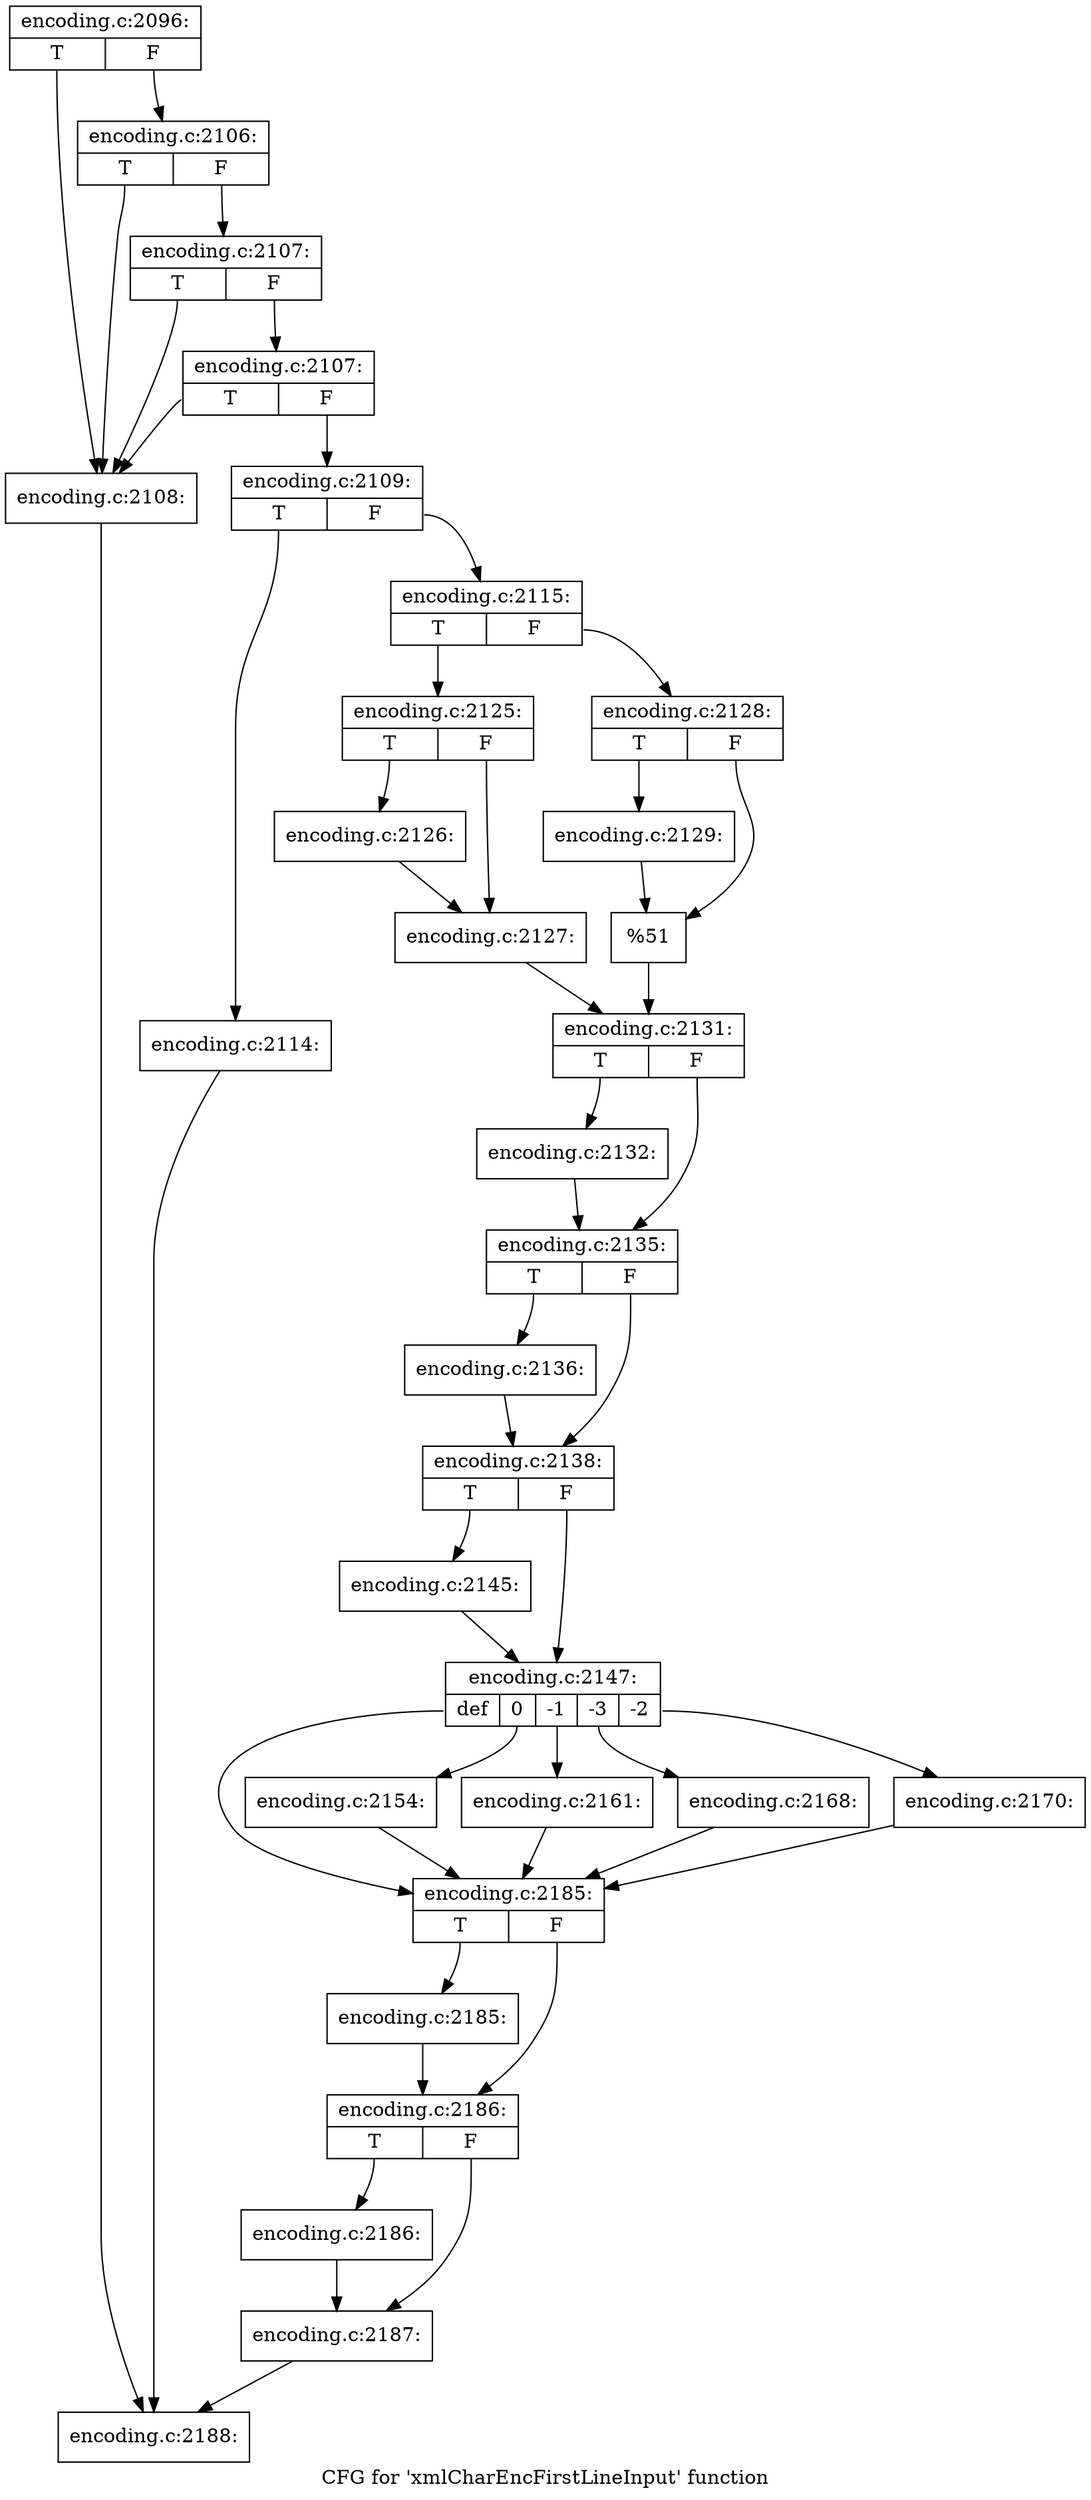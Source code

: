 digraph "CFG for 'xmlCharEncFirstLineInput' function" {
	label="CFG for 'xmlCharEncFirstLineInput' function";

	Node0x5557bd92ceb0 [shape=record,label="{encoding.c:2096:|{<s0>T|<s1>F}}"];
	Node0x5557bd92ceb0:s0 -> Node0x5557bd936ee0;
	Node0x5557bd92ceb0:s1 -> Node0x5557bd937080;
	Node0x5557bd937080 [shape=record,label="{encoding.c:2106:|{<s0>T|<s1>F}}"];
	Node0x5557bd937080:s0 -> Node0x5557bd936ee0;
	Node0x5557bd937080:s1 -> Node0x5557bd937000;
	Node0x5557bd937000 [shape=record,label="{encoding.c:2107:|{<s0>T|<s1>F}}"];
	Node0x5557bd937000:s0 -> Node0x5557bd936ee0;
	Node0x5557bd937000:s1 -> Node0x5557bd936f80;
	Node0x5557bd936f80 [shape=record,label="{encoding.c:2107:|{<s0>T|<s1>F}}"];
	Node0x5557bd936f80:s0 -> Node0x5557bd936ee0;
	Node0x5557bd936f80:s1 -> Node0x5557bd936f30;
	Node0x5557bd936ee0 [shape=record,label="{encoding.c:2108:}"];
	Node0x5557bd936ee0 -> Node0x5557bd9325f0;
	Node0x5557bd936f30 [shape=record,label="{encoding.c:2109:|{<s0>T|<s1>F}}"];
	Node0x5557bd936f30:s0 -> Node0x5557bd938c30;
	Node0x5557bd936f30:s1 -> Node0x5557bd938c80;
	Node0x5557bd938c30 [shape=record,label="{encoding.c:2114:}"];
	Node0x5557bd938c30 -> Node0x5557bd9325f0;
	Node0x5557bd938c80 [shape=record,label="{encoding.c:2115:|{<s0>T|<s1>F}}"];
	Node0x5557bd938c80:s0 -> Node0x5557bd939550;
	Node0x5557bd938c80:s1 -> Node0x5557bd9395f0;
	Node0x5557bd939550 [shape=record,label="{encoding.c:2125:|{<s0>T|<s1>F}}"];
	Node0x5557bd939550:s0 -> Node0x5557bd939980;
	Node0x5557bd939550:s1 -> Node0x5557bd9399d0;
	Node0x5557bd939980 [shape=record,label="{encoding.c:2126:}"];
	Node0x5557bd939980 -> Node0x5557bd9399d0;
	Node0x5557bd9399d0 [shape=record,label="{encoding.c:2127:}"];
	Node0x5557bd9399d0 -> Node0x5557bd9395a0;
	Node0x5557bd9395f0 [shape=record,label="{encoding.c:2128:|{<s0>T|<s1>F}}"];
	Node0x5557bd9395f0:s0 -> Node0x5557bd93a0e0;
	Node0x5557bd9395f0:s1 -> Node0x5557bd93a130;
	Node0x5557bd93a0e0 [shape=record,label="{encoding.c:2129:}"];
	Node0x5557bd93a0e0 -> Node0x5557bd93a130;
	Node0x5557bd93a130 [shape=record,label="{%51}"];
	Node0x5557bd93a130 -> Node0x5557bd9395a0;
	Node0x5557bd9395a0 [shape=record,label="{encoding.c:2131:|{<s0>T|<s1>F}}"];
	Node0x5557bd9395a0:s0 -> Node0x5557bd93a6f0;
	Node0x5557bd9395a0:s1 -> Node0x5557bd93a740;
	Node0x5557bd93a6f0 [shape=record,label="{encoding.c:2132:}"];
	Node0x5557bd93a6f0 -> Node0x5557bd93a740;
	Node0x5557bd93a740 [shape=record,label="{encoding.c:2135:|{<s0>T|<s1>F}}"];
	Node0x5557bd93a740:s0 -> Node0x5557bd93b460;
	Node0x5557bd93a740:s1 -> Node0x5557bd93b4b0;
	Node0x5557bd93b460 [shape=record,label="{encoding.c:2136:}"];
	Node0x5557bd93b460 -> Node0x5557bd93b4b0;
	Node0x5557bd93b4b0 [shape=record,label="{encoding.c:2138:|{<s0>T|<s1>F}}"];
	Node0x5557bd93b4b0:s0 -> Node0x5557bd93cec0;
	Node0x5557bd93b4b0:s1 -> Node0x5557bd93cf10;
	Node0x5557bd93cec0 [shape=record,label="{encoding.c:2145:}"];
	Node0x5557bd93cec0 -> Node0x5557bd93cf10;
	Node0x5557bd93cf10 [shape=record,label="{encoding.c:2147:|{<s0>def|<s1>0|<s2>-1|<s3>-3|<s4>-2}}"];
	Node0x5557bd93cf10:s0 -> Node0x5557bd93d2d0;
	Node0x5557bd93cf10:s1 -> Node0x5557bd93d4d0;
	Node0x5557bd93cf10:s2 -> Node0x5557bd93d5b0;
	Node0x5557bd93cf10:s3 -> Node0x5557bd93d690;
	Node0x5557bd93cf10:s4 -> Node0x5557bd93d770;
	Node0x5557bd93d4d0 [shape=record,label="{encoding.c:2154:}"];
	Node0x5557bd93d4d0 -> Node0x5557bd93d2d0;
	Node0x5557bd93d5b0 [shape=record,label="{encoding.c:2161:}"];
	Node0x5557bd93d5b0 -> Node0x5557bd93d2d0;
	Node0x5557bd93d690 [shape=record,label="{encoding.c:2168:}"];
	Node0x5557bd93d690 -> Node0x5557bd93d2d0;
	Node0x5557bd93d770 [shape=record,label="{encoding.c:2170:}"];
	Node0x5557bd93d770 -> Node0x5557bd93d2d0;
	Node0x5557bd93d2d0 [shape=record,label="{encoding.c:2185:|{<s0>T|<s1>F}}"];
	Node0x5557bd93d2d0:s0 -> Node0x5557bd93d3b0;
	Node0x5557bd93d2d0:s1 -> Node0x5557bd8ab900;
	Node0x5557bd93d3b0 [shape=record,label="{encoding.c:2185:}"];
	Node0x5557bd93d3b0 -> Node0x5557bd8ab900;
	Node0x5557bd8ab900 [shape=record,label="{encoding.c:2186:|{<s0>T|<s1>F}}"];
	Node0x5557bd8ab900:s0 -> Node0x5557bd8abdc0;
	Node0x5557bd8ab900:s1 -> Node0x5557bd8abe10;
	Node0x5557bd8abdc0 [shape=record,label="{encoding.c:2186:}"];
	Node0x5557bd8abdc0 -> Node0x5557bd8abe10;
	Node0x5557bd8abe10 [shape=record,label="{encoding.c:2187:}"];
	Node0x5557bd8abe10 -> Node0x5557bd9325f0;
	Node0x5557bd9325f0 [shape=record,label="{encoding.c:2188:}"];
}
